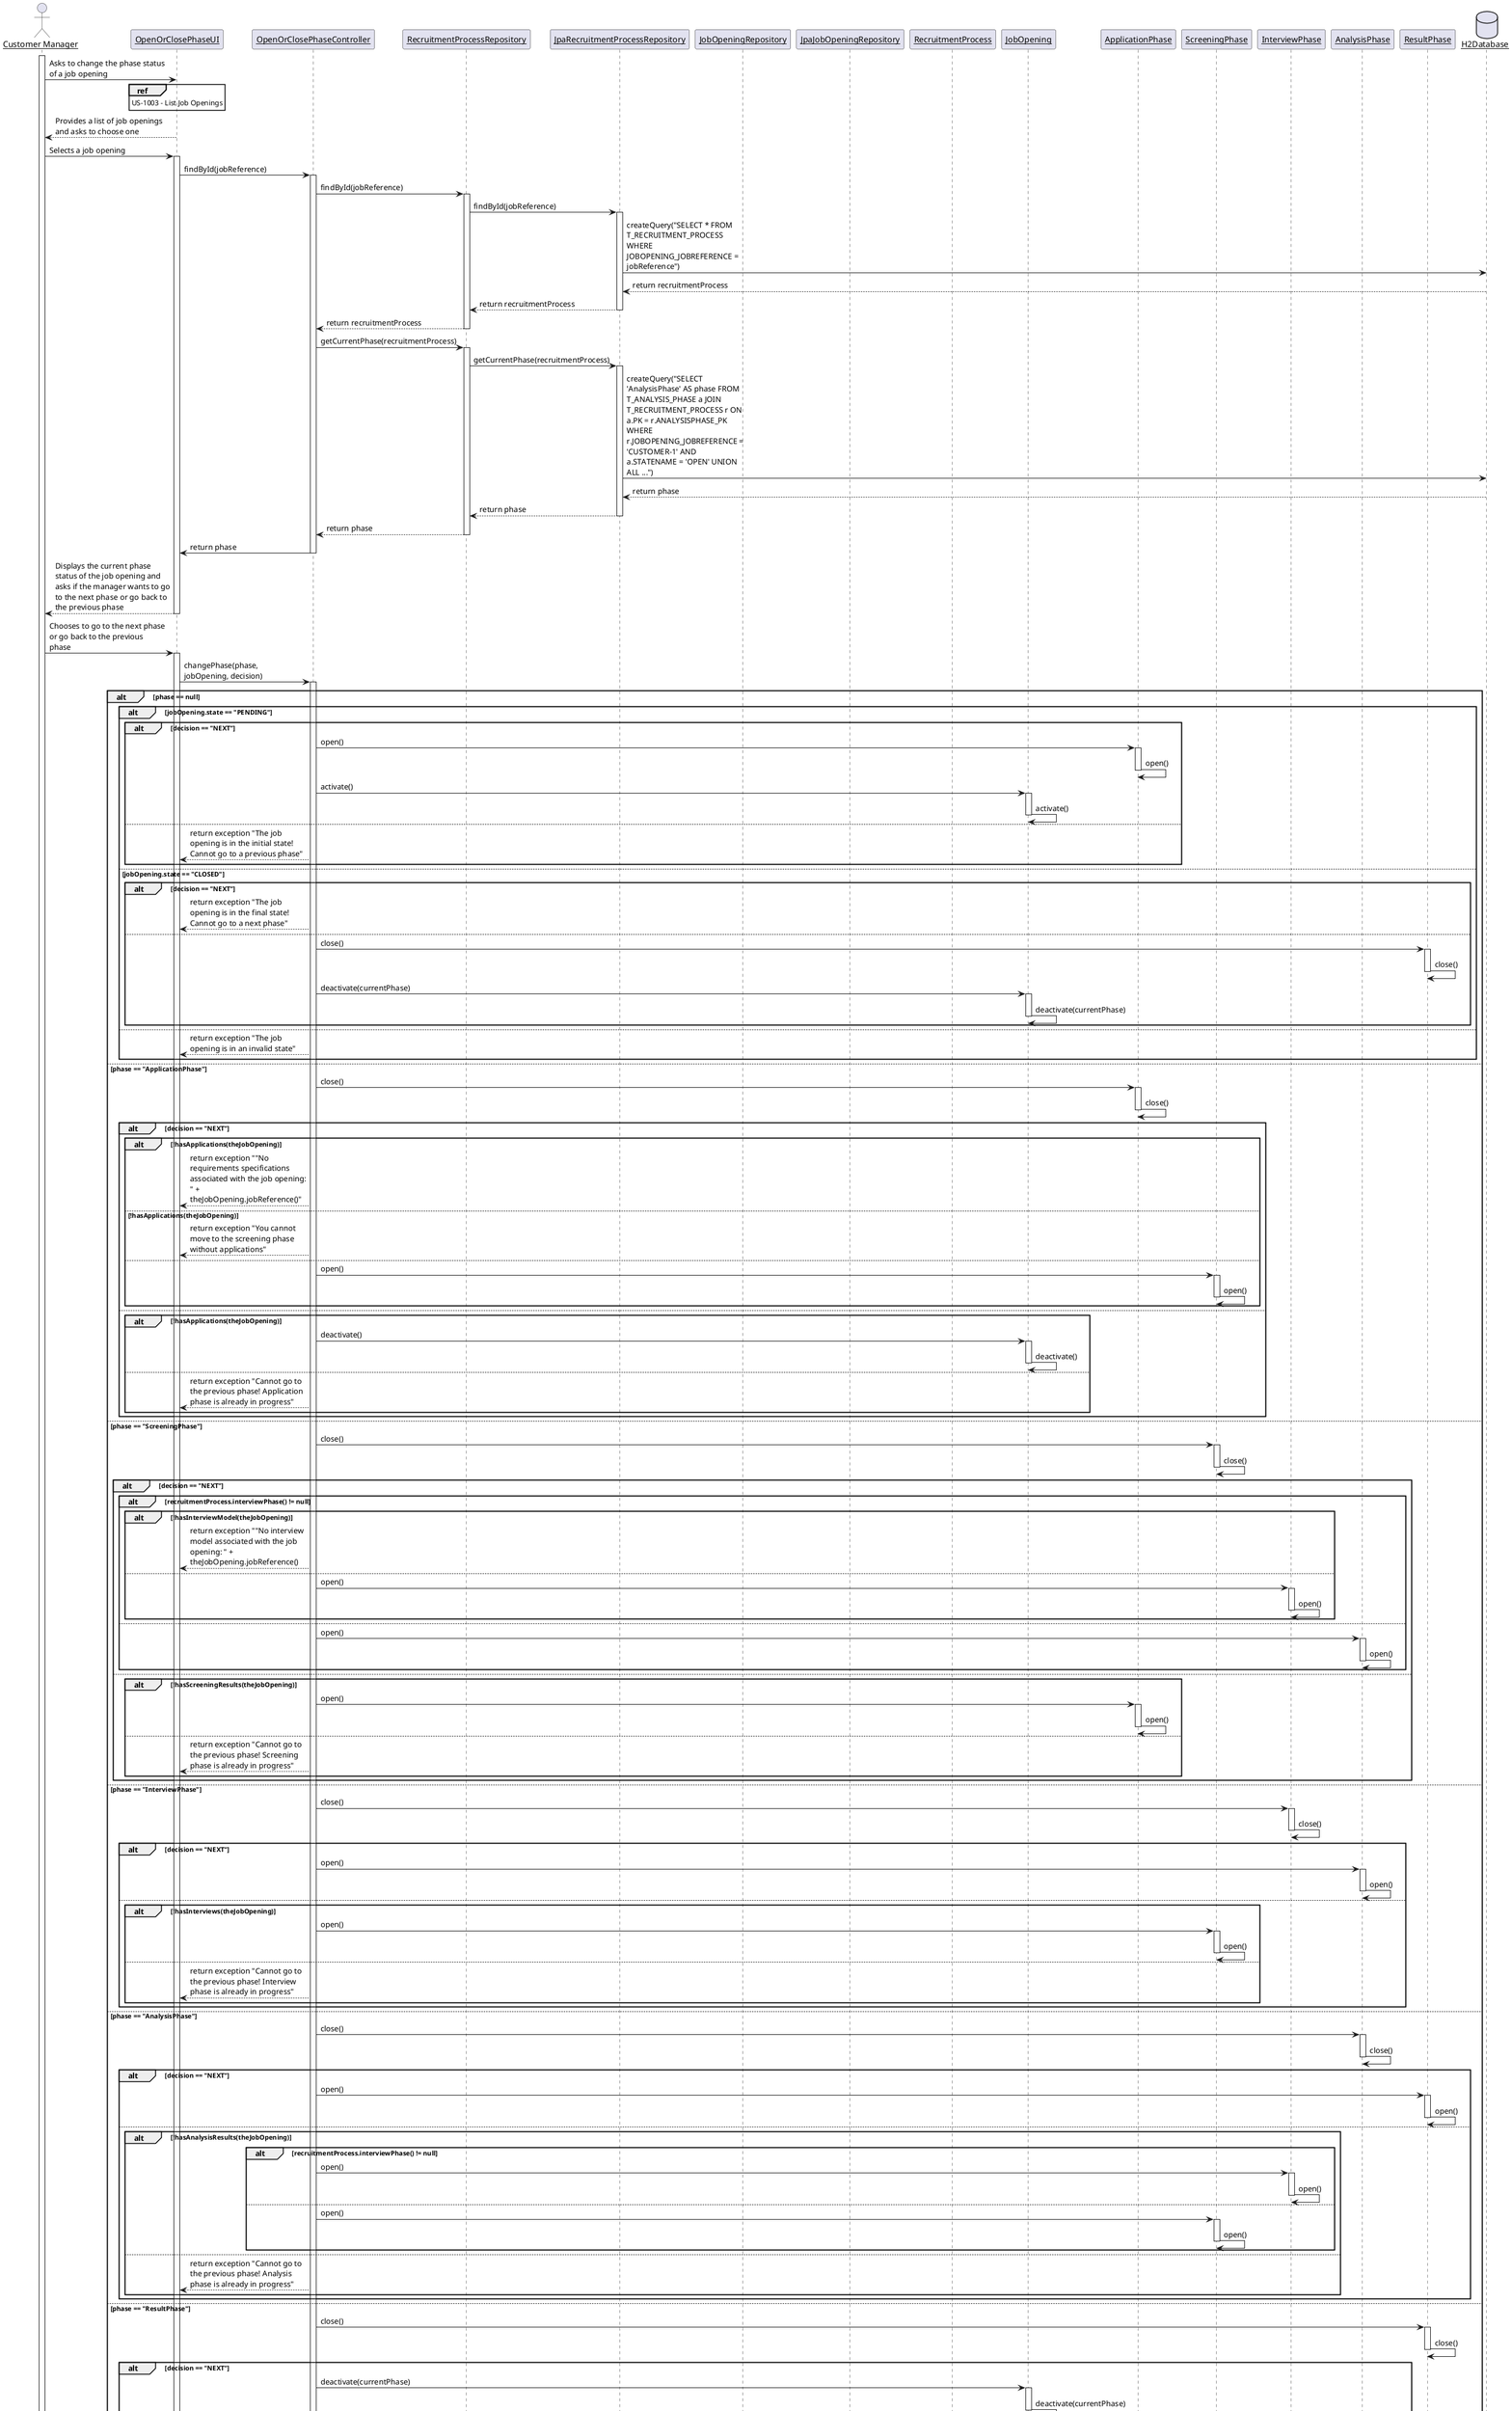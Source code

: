 @startuml
skinparam linetype ortho
skinparam maxmessagesize 200
skinparam sequenceParticipant underline

actor "Customer Manager" as Manager

participant "OpenOrClosePhaseUI" as UI
participant "OpenOrClosePhaseController" as C
participant "RecruitmentProcessRepository" as R
participant "JpaRecruitmentProcessRepository" as RJPA
participant "JobOpeningRepository" as JOR
participant "JpaJobOpeningRepository" as JOJPA
participant "RecruitmentProcess" as RP
participant "JobOpening" as JO
participant "ApplicationPhase" as AP
participant "ScreeningPhase" as SP
participant "InterviewPhase" as IP
participant "AnalysisPhase" as ANP
participant "ResultPhase" as REP
database "H2Database" as DB

activate Manager

Manager -> UI : Asks to change the phase status of a job opening

ref over UI : US-1003 - List Job Openings
UI --> Manager : Provides a list of job openings and asks to choose one

deactivate UI

Manager -> UI : Selects a job opening
activate UI

UI -> C : findById(jobReference)
activate C
C -> R : findById(jobReference)
activate R
R -> RJPA : findById(jobReference)
activate RJPA
RJPA -> DB : createQuery("SELECT * FROM T_RECRUITMENT_PROCESS WHERE JOBOPENING_JOBREFERENCE = jobReference")
DB --> RJPA : return recruitmentProcess
RJPA --> R : return recruitmentProcess
deactivate RJPA
R --> C : return recruitmentProcess
deactivate R

C -> R : getCurrentPhase(recruitmentProcess)
activate R
R -> RJPA : getCurrentPhase(recruitmentProcess)
activate RJPA
RJPA -> DB : createQuery("SELECT 'AnalysisPhase' AS phase FROM T_ANALYSIS_PHASE a JOIN T_RECRUITMENT_PROCESS r ON a.PK = r.ANALYSISPHASE_PK WHERE r.JOBOPENING_JOBREFERENCE = 'CUSTOMER-1' AND a.STATENAME = 'OPEN' UNION ALL ...")
DB --> RJPA : return phase
RJPA --> R : return phase
deactivate RJPA
R --> C : return phase
deactivate R
C -> UI : return phase
deactivate C

UI --> Manager : Displays the current phase status of the job opening and asks if the manager wants to go to the next phase or go back to the previous phase

deactivate UI

Manager -> UI : Chooses to go to the next phase or go back to the previous phase
activate UI

UI -> C : changePhase(phase, jobOpening, decision)
activate C
alt phase == null
    alt jobOpening.state == "PENDING"
        alt decision == "NEXT"
            C -> AP : open()
            activate AP
            AP -> AP : open()
            deactivate AP
            C -> JO: activate()
            activate JO
            JO -> JO: activate()
            deactivate JO
        else
            C --> UI: return exception "The job opening is in the initial state! Cannot go to a previous phase"
        end
    else jobOpening.state == "CLOSED"
        alt decision == "NEXT"
            C --> UI: return exception "The job opening is in the final state! Cannot go to a next phase"
        else
            C -> REP : close()
            activate REP
            REP -> REP : close()
            deactivate REP
            C -> JO: deactivate(currentPhase)
            activate JO
            JO -> JO: deactivate(currentPhase)
            deactivate JO
        end
    else
        C --> UI: return exception "The job opening is in an invalid state"
    end
else phase == "ApplicationPhase"
    C -> AP : close()
    activate AP
    AP -> AP : close()
    deactivate AP
    alt decision == "NEXT"
        alt !hasApplications(theJobOpening)
            C --> UI: return exception ""No requirements specifications associated with the job opening: " + theJobOpening.jobReference()"
        else !hasApplications(theJobOpening)
            C --> UI: return exception "You cannot move to the screening phase without applications"
        else 
            C -> SP : open()
            activate SP
            SP -> SP : open()
            deactivate SP
        end
    else
        alt !hasApplications(theJobOpening)
            C -> JO: deactivate()
            activate JO
            JO -> JO: deactivate()
            deactivate JO
        else
            C --> UI: return exception "Cannot go to the previous phase! Application phase is already in progress"
        end
    end
else phase == "ScreeningPhase"
    C -> SP : close()
    activate SP
    SP -> SP : close()
    deactivate SP
    alt decision == "NEXT"
        alt recruitmentProcess.interviewPhase() != null
            alt !hasInterviewModel(theJobOpening)
                C --> UI: return exception ""No interview model associated with the job opening: " + theJobOpening.jobReference()
            else 
                C -> IP : open()
                activate IP
                IP -> IP : open()
                deactivate IP
            end
        else
            C -> ANP : open()
            activate ANP
            ANP -> ANP : open()
            deactivate ANP
        end
    else
        alt !hasScreeningResults(theJobOpening)
            C -> AP : open()
            activate AP
            AP -> AP : open()
            deactivate AP
        else
            C --> UI: return exception "Cannot go to the previous phase! Screening phase is already in progress"
        end 
    end
else phase == "InterviewPhase"
    C -> IP : close()
    activate IP
    IP -> IP : close()
    deactivate IP
    alt decision == "NEXT"
        C -> ANP : open()
        activate ANP
        ANP -> ANP : open()
        deactivate ANP
    else 
        alt !hasInterviews(theJobOpening)
            C -> SP : open()
            activate SP
            SP -> SP : open()
            deactivate SP
        else
            C --> UI: return exception "Cannot go to the previous phase! Interview phase is already in progress"
        end
    end
else phase == "AnalysisPhase"
    C -> ANP : close()
    activate ANP
    ANP -> ANP : close()
    deactivate ANP
    alt decision == "NEXT"
        C -> REP : open()
        activate REP
        REP -> REP : open()
        deactivate REP
    else
        alt !hasAnalysisResults(theJobOpening)
            alt recruitmentProcess.interviewPhase() != null
                C -> IP : open()
                activate IP
                IP -> IP : open()
                deactivate IP
            else
                C -> SP : open()
                activate SP
                SP -> SP : open()
                deactivate SP
            end
        else
            C --> UI: return exception "Cannot go to the previous phase! Analysis phase is already in progress"
        end
    end
else phase == "ResultPhase"
    C -> REP : close()
    activate REP
    REP -> REP : close()
    deactivate REP
    alt decision == "NEXT"
        C -> JO: deactivate(currentPhase)
        activate JO
        JO -> JO: deactivate(currentPhase)
        deactivate JO
    else
        alt !hasResults(theJobOpening)
            C -> ANP : open()
            activate ANP
            ANP -> ANP : open()
            deactivate ANP
        else
            C --> UI: return exception "Cannot go to the previous phase! Result phase is already in progress"
        end
    end
else default
    C --> UI: return exception "Invalid phase: " + currentPhase
end

C -> R : save(recruitmentProcess)
activate R
R -> RJPA : save(recruitmentProcess)
activate RJPA
RJPA -> DB : merge(recruitmentProcess)
DB --> RJPA : return recruitmentProcess
RJPA --> R : return recruitmentProcess
R --> C : return recruitmentProcess
deactivate RJPA
deactivate R
C -> JOR : save(jobOpening)
activate JOR
JOR -> JOJPA : save(jobOpening)
activate JOJPA
JOJPA -> DB : merge(jobOpening)
DB --> JOJPA : return jobOpening
JOJPA --> JOR : return jobOpening
JOR --> C : return jobOpening
deactivate JOJPA
deactivate JOR
C --> UI : return true

UI --> Manager : Informs success or failure

deactivate UI
@enduml